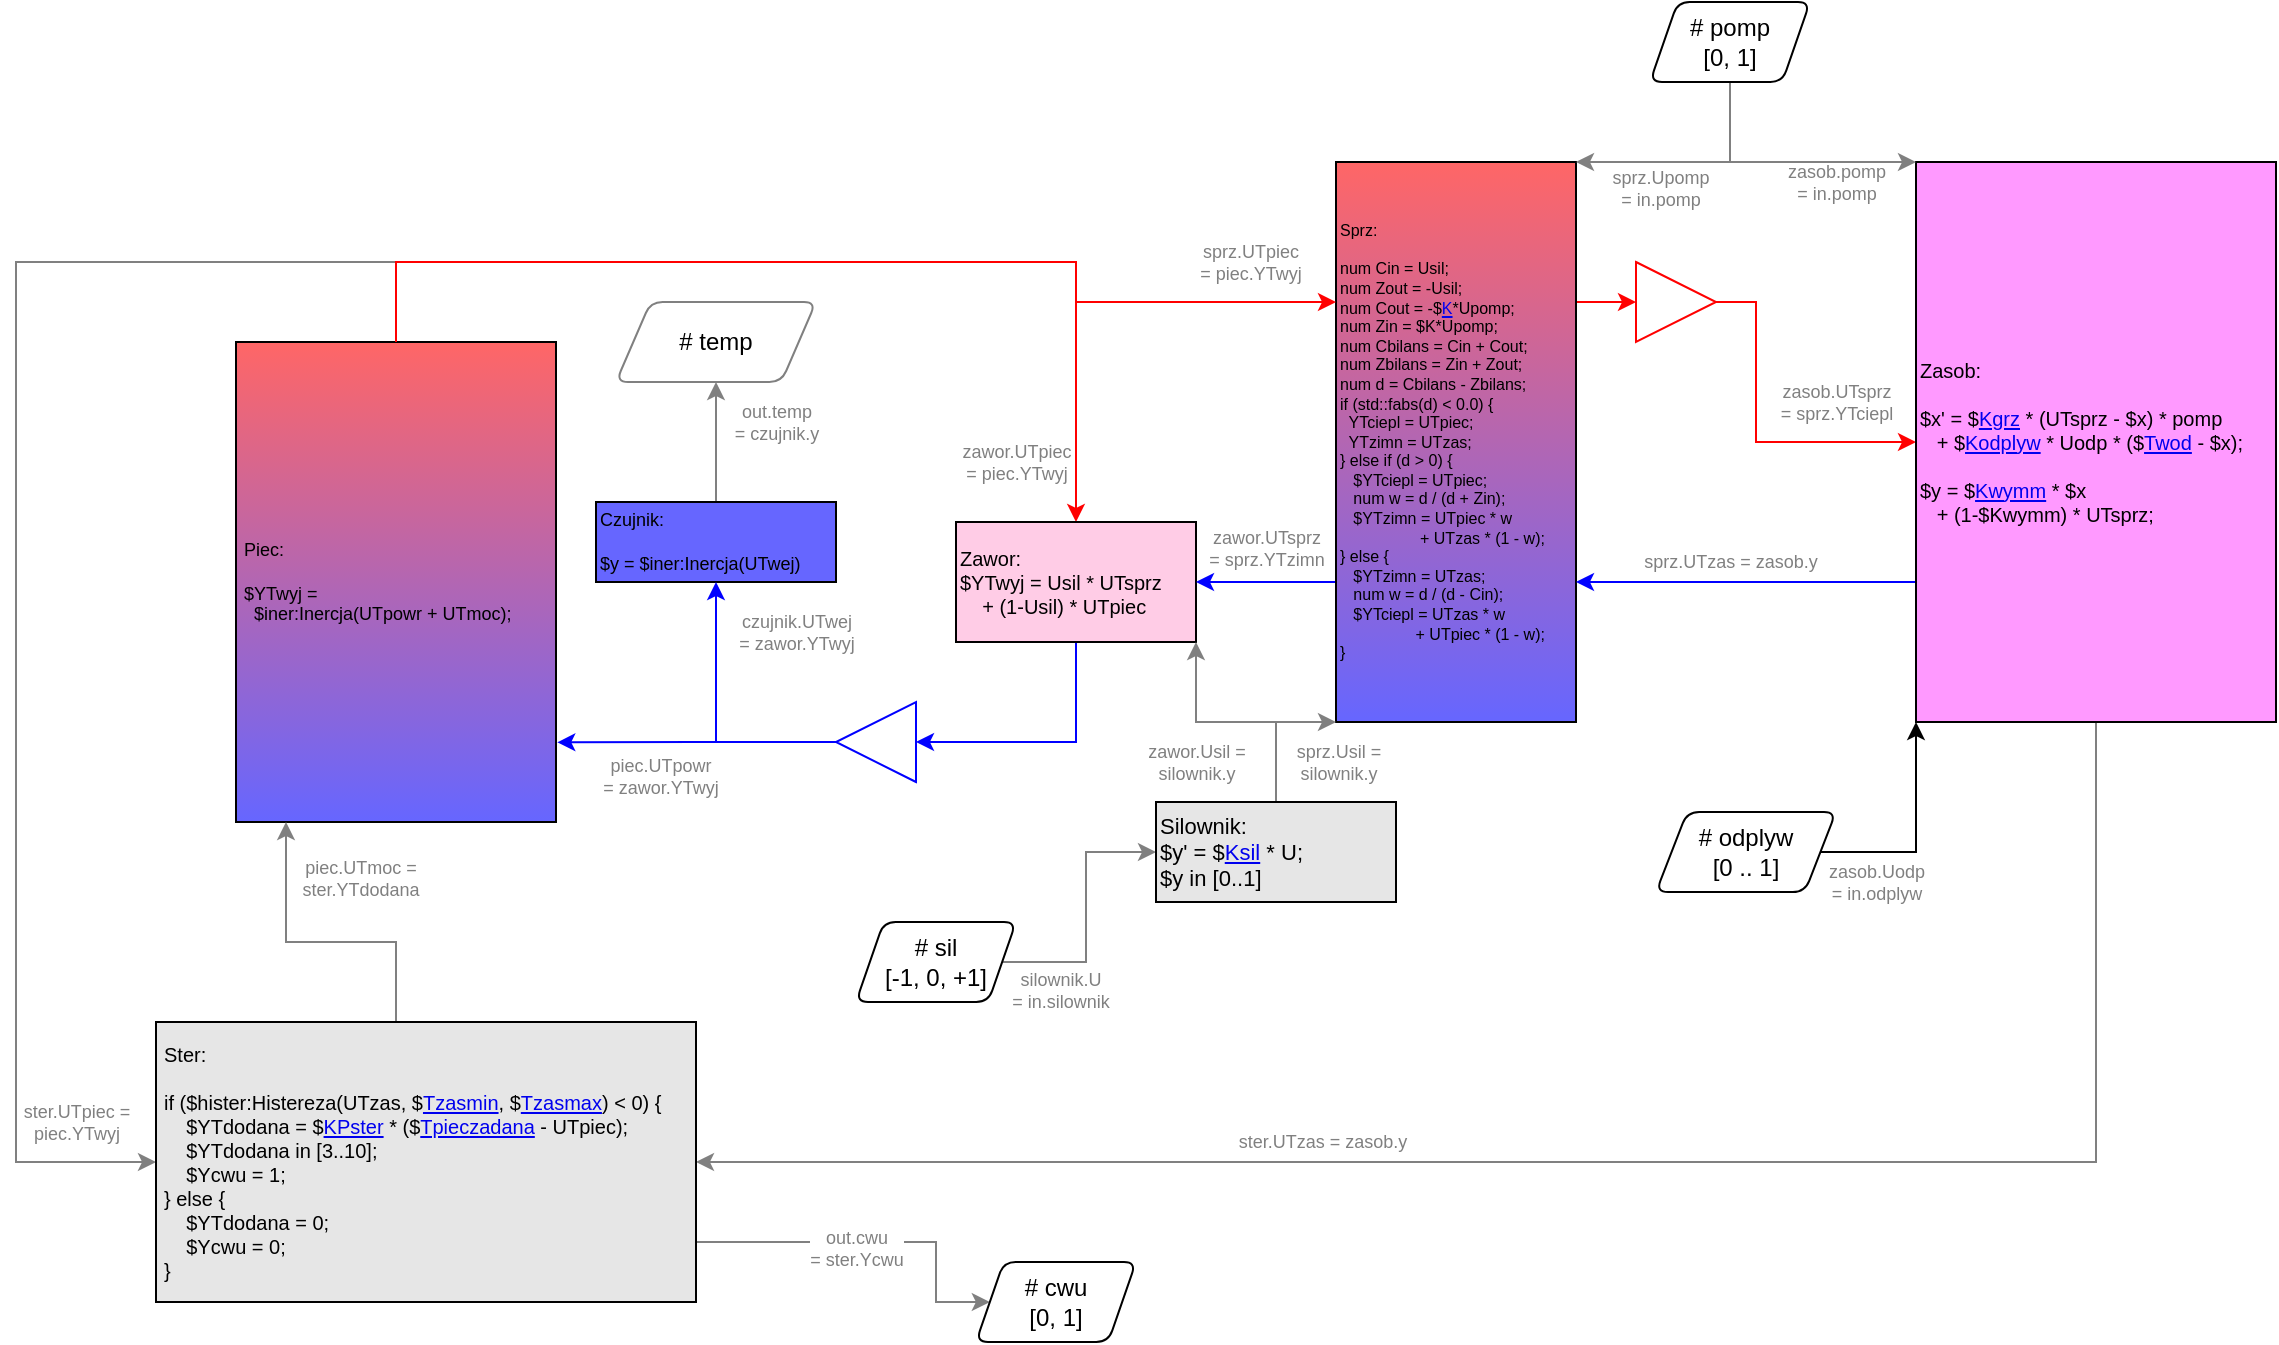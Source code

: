 <mxfile compressed="false" version="12.9.13" type="device">
  <diagram id="a8qm5YuHrImj4eT9IvoD" name="Page-1">
    <mxGraphModel dx="289" dy="173" grid="1" gridSize="10" guides="1" tooltips="1" connect="1" arrows="1" fold="0" page="1" pageScale="1" pageWidth="1169" pageHeight="827" math="0" shadow="0">
      <root>
        <mxCell id="0" />
        <mxCell id="1" parent="0" />
        <mxCell id="HVskGO4853j7q7rBNwDe-10" value="out.temp&lt;br&gt;= czujnik.y" style="edgeStyle=orthogonalEdgeStyle;rounded=0;orthogonalLoop=1;jettySize=auto;html=1;exitX=0.5;exitY=0;exitDx=0;exitDy=0;entryX=0.5;entryY=1;entryDx=0;entryDy=0;labelBackgroundColor=none;fontSize=9;fontColor=#808080;strokeColor=#808080;" parent="1" source="HVskGO4853j7q7rBNwDe-3" target="HVskGO4853j7q7rBNwDe-24" edge="1">
          <mxGeometry x="0.333" y="-30" relative="1" as="geometry">
            <mxPoint x="320" y="480" as="targetPoint" />
            <Array as="points">
              <mxPoint x="380" y="250" />
              <mxPoint x="380" y="250" />
            </Array>
            <mxPoint as="offset" />
          </mxGeometry>
        </mxCell>
        <mxCell id="HVskGO4853j7q7rBNwDe-2" value="Piec:&lt;br style=&quot;font-size: 9px&quot;&gt;&lt;br style=&quot;font-size: 9px&quot;&gt;$YTwyj =&lt;br style=&quot;font-size: 9px&quot;&gt;&amp;nbsp; $iner:Inercja(UTpowr + UTmoc);" style="rounded=0;whiteSpace=wrap;html=1;gradientColor=#6666FF;fillColor=#FF6666;align=left;fontSize=9;spacing=4;" parent="1" vertex="1">
          <mxGeometry x="140" y="190" width="160" height="240" as="geometry" />
        </mxCell>
        <mxCell id="HVskGO4853j7q7rBNwDe-3" value="Czujnik:&lt;br&gt;&lt;br style=&quot;font-size: 9px&quot;&gt;$y = $iner:Inercja(UTwej)" style="rounded=0;whiteSpace=wrap;html=1;fillColor=#6666FF;gradientColor=none;align=left;fontSize=9;" parent="1" vertex="1">
          <mxGeometry x="320" y="270" width="120" height="40" as="geometry" />
        </mxCell>
        <mxCell id="HVskGO4853j7q7rBNwDe-22" style="edgeStyle=orthogonalEdgeStyle;rounded=0;orthogonalLoop=1;jettySize=auto;html=1;exitX=0.5;exitY=0;exitDx=0;exitDy=0;entryX=0.5;entryY=0;entryDx=0;entryDy=0;strokeColor=#FF0000;" parent="1" target="HVskGO4853j7q7rBNwDe-15" edge="1">
          <mxGeometry relative="1" as="geometry">
            <Array as="points">
              <mxPoint x="220" y="150" />
              <mxPoint x="560" y="150" />
            </Array>
            <mxPoint x="220" y="170" as="sourcePoint" />
          </mxGeometry>
        </mxCell>
        <mxCell id="sfrr9DZfyL2tGj60liWU-4" style="edgeStyle=orthogonalEdgeStyle;rounded=0;orthogonalLoop=1;jettySize=auto;html=1;exitX=0.5;exitY=0;exitDx=0;exitDy=0;strokeColor=#808080;entryX=0;entryY=0.5;entryDx=0;entryDy=0;" parent="1" source="HVskGO4853j7q7rBNwDe-2" target="sfrr9DZfyL2tGj60liWU-2" edge="1">
          <mxGeometry relative="1" as="geometry">
            <Array as="points">
              <mxPoint x="220" y="150" />
              <mxPoint x="30" y="150" />
              <mxPoint x="30" y="600" />
            </Array>
            <mxPoint x="70" y="520" as="targetPoint" />
            <mxPoint x="220" y="170" as="sourcePoint" />
          </mxGeometry>
        </mxCell>
        <mxCell id="VbgerHLO9BjWHMapBbgY-6" value="ster.UTpiec =&lt;br style=&quot;font-size: 9px;&quot;&gt;piec.YTwyj" style="text;html=1;align=center;verticalAlign=middle;resizable=0;points=[];labelBackgroundColor=#ffffff;fontSize=9;fontColor=#808080;" parent="sfrr9DZfyL2tGj60liWU-4" vertex="1" connectable="0">
          <mxGeometry x="0.274" y="1" relative="1" as="geometry">
            <mxPoint x="29" y="182.07" as="offset" />
          </mxGeometry>
        </mxCell>
        <mxCell id="HVskGO4853j7q7rBNwDe-21" value="" style="edgeStyle=orthogonalEdgeStyle;rounded=0;orthogonalLoop=1;jettySize=auto;html=1;exitX=1;exitY=0.5;exitDx=0;exitDy=0;entryX=1.004;entryY=0.834;entryDx=0;entryDy=0;strokeColor=#0000FF;labelBackgroundColor=none;fontSize=10;fontColor=#808080;entryPerimeter=0;" parent="1" source="HVskGO4853j7q7rBNwDe-14" target="HVskGO4853j7q7rBNwDe-2" edge="1">
          <mxGeometry x="0.008" y="41" relative="1" as="geometry">
            <mxPoint x="10" y="-1" as="offset" />
          </mxGeometry>
        </mxCell>
        <mxCell id="BD1AswMrN5vGTzjJQriU-3" value="&lt;span style=&quot;font-size: 9px;&quot;&gt;piec.UTpowr&lt;/span&gt;&lt;br style=&quot;font-size: 9px;&quot;&gt;&lt;span style=&quot;font-size: 9px;&quot;&gt;= zawor.YTwyj&lt;/span&gt;" style="text;html=1;align=center;verticalAlign=middle;resizable=0;points=[];fontSize=9;fontColor=#808080;" parent="HVskGO4853j7q7rBNwDe-21" vertex="1" connectable="0">
          <mxGeometry x="0.366" y="1" relative="1" as="geometry">
            <mxPoint x="6.91" y="15.82" as="offset" />
          </mxGeometry>
        </mxCell>
        <mxCell id="BD1AswMrN5vGTzjJQriU-1" style="edgeStyle=orthogonalEdgeStyle;rounded=0;orthogonalLoop=1;jettySize=auto;html=1;exitX=1;exitY=0.5;exitDx=0;exitDy=0;entryX=0.5;entryY=1;entryDx=0;entryDy=0;fontSize=9;fontColor=#808080;strokeColor=#0000FF;" parent="1" source="HVskGO4853j7q7rBNwDe-14" target="HVskGO4853j7q7rBNwDe-3" edge="1">
          <mxGeometry relative="1" as="geometry" />
        </mxCell>
        <mxCell id="BD1AswMrN5vGTzjJQriU-2" value="&lt;span style=&quot;font-size: 9px&quot;&gt;czujnik.UTwej&lt;/span&gt;&lt;br style=&quot;font-size: 9px&quot;&gt;&lt;span style=&quot;font-size: 9px&quot;&gt;= zawor.YTwyj&lt;/span&gt;" style="text;html=1;align=center;verticalAlign=middle;resizable=0;points=[];fontSize=9;fontColor=#808080;" parent="BD1AswMrN5vGTzjJQriU-1" vertex="1" connectable="0">
          <mxGeometry x="0.515" relative="1" as="geometry">
            <mxPoint x="40" y="-9.67" as="offset" />
          </mxGeometry>
        </mxCell>
        <mxCell id="HVskGO4853j7q7rBNwDe-14" value="" style="triangle;whiteSpace=wrap;html=1;fillColor=#ffffff;gradientColor=none;align=left;rotation=-180;strokeColor=#0000FF;" parent="1" vertex="1">
          <mxGeometry x="440" y="370" width="40" height="40" as="geometry" />
        </mxCell>
        <mxCell id="HVskGO4853j7q7rBNwDe-19" style="edgeStyle=orthogonalEdgeStyle;rounded=0;orthogonalLoop=1;jettySize=auto;html=1;exitX=0.5;exitY=1;exitDx=0;exitDy=0;entryX=0;entryY=0.5;entryDx=0;entryDy=0;strokeColor=#0000FF;" parent="1" source="HVskGO4853j7q7rBNwDe-15" target="HVskGO4853j7q7rBNwDe-14" edge="1">
          <mxGeometry relative="1" as="geometry" />
        </mxCell>
        <mxCell id="HVskGO4853j7q7rBNwDe-15" value="Zawor:&lt;br style=&quot;font-size: 10px&quot;&gt;$YTwyj = Usil * UTsprz&lt;br&gt;&amp;nbsp; &amp;nbsp; + (1-Usil) * UTpiec" style="rounded=0;whiteSpace=wrap;html=1;fillColor=#FFCCE6;gradientColor=none;align=left;fontSize=10;" parent="1" vertex="1">
          <mxGeometry x="500" y="280" width="120" height="60" as="geometry" />
        </mxCell>
        <mxCell id="HVskGO4853j7q7rBNwDe-31" style="edgeStyle=orthogonalEdgeStyle;rounded=0;orthogonalLoop=1;jettySize=auto;html=1;exitX=1;exitY=0.5;exitDx=0;exitDy=0;entryX=0;entryY=0.5;entryDx=0;entryDy=0;strokeColor=#808080;" parent="1" source="HVskGO4853j7q7rBNwDe-17" target="HVskGO4853j7q7rBNwDe-30" edge="1">
          <mxGeometry relative="1" as="geometry" />
        </mxCell>
        <mxCell id="VbgerHLO9BjWHMapBbgY-1" value="silownik.U&lt;br style=&quot;font-size: 9px;&quot;&gt;= in.silownik" style="text;html=1;align=center;verticalAlign=middle;resizable=0;points=[];labelBackgroundColor=none;fontSize=9;fontColor=#808080;" parent="HVskGO4853j7q7rBNwDe-31" vertex="1" connectable="0">
          <mxGeometry x="-0.251" y="2" relative="1" as="geometry">
            <mxPoint x="-11.03" y="21.69" as="offset" />
          </mxGeometry>
        </mxCell>
        <mxCell id="HVskGO4853j7q7rBNwDe-17" value="# sil&lt;br&gt;[-1, 0, +1]" style="shape=parallelogram;html=1;strokeWidth=1;perimeter=parallelogramPerimeter;whiteSpace=wrap;rounded=1;arcSize=12;size=0.173;fillColor=#FFFFFF;gradientColor=none;" parent="1" vertex="1">
          <mxGeometry x="450" y="480" width="80" height="40" as="geometry" />
        </mxCell>
        <mxCell id="HVskGO4853j7q7rBNwDe-24" value="# temp" style="shape=parallelogram;html=1;strokeWidth=1;perimeter=parallelogramPerimeter;whiteSpace=wrap;rounded=1;arcSize=12;size=0.173;fillColor=#FFFFFF;gradientColor=none;strokeColor=#808080;" parent="1" vertex="1">
          <mxGeometry x="330" y="170" width="100" height="40" as="geometry" />
        </mxCell>
        <mxCell id="HVskGO4853j7q7rBNwDe-29" style="edgeStyle=orthogonalEdgeStyle;rounded=0;orthogonalLoop=1;jettySize=auto;html=1;exitX=0;exitY=0.75;exitDx=0;exitDy=0;entryX=1;entryY=0.5;entryDx=0;entryDy=0;strokeColor=#0000FF;" parent="1" source="HVskGO4853j7q7rBNwDe-27" target="HVskGO4853j7q7rBNwDe-15" edge="1">
          <mxGeometry relative="1" as="geometry" />
        </mxCell>
        <mxCell id="jTCrMVD-Wz8t5kz14MTb-2" value="zawor.UTsprz&lt;br&gt;= sprz.YTzimn" style="text;html=1;align=center;verticalAlign=middle;resizable=0;points=[];fontSize=9;fontFamily=Helvetica;fontColor=#808080;" parent="HVskGO4853j7q7rBNwDe-29" vertex="1" connectable="0">
          <mxGeometry x="-0.126" relative="1" as="geometry">
            <mxPoint x="-4.66" y="-17" as="offset" />
          </mxGeometry>
        </mxCell>
        <mxCell id="HVskGO4853j7q7rBNwDe-37" style="edgeStyle=orthogonalEdgeStyle;rounded=0;orthogonalLoop=1;jettySize=auto;html=1;exitX=1;exitY=0.25;exitDx=0;exitDy=0;entryX=0;entryY=0.5;entryDx=0;entryDy=0;strokeColor=#FF0000;" parent="1" source="HVskGO4853j7q7rBNwDe-27" target="HVskGO4853j7q7rBNwDe-36" edge="1">
          <mxGeometry relative="1" as="geometry" />
        </mxCell>
        <mxCell id="HVskGO4853j7q7rBNwDe-27" value="&lt;font&gt;Sprz:&lt;br&gt;&lt;br style=&quot;font-size: 8px&quot;&gt;num Cin = Usil;&lt;br style=&quot;font-size: 8px&quot;&gt;num&amp;nbsp;Zout = -Usil;&lt;br style=&quot;font-size: 8px&quot;&gt;num&amp;nbsp;Cout = -$&lt;a href=&quot;http: Ile razy pomp. zasobnika jest mocniejsza niż pomp. pieca&quot; style=&quot;font-size: 8px&quot;&gt;K&lt;/a&gt;*Upomp;&lt;br style=&quot;font-size: 8px&quot;&gt;num&amp;nbsp;Zin = $K*Upomp;&lt;br style=&quot;font-size: 8px&quot;&gt;num&amp;nbsp;Cbilans = Cin + Cout;&lt;br style=&quot;font-size: 8px&quot;&gt;num&amp;nbsp;Zbilans = Zin + Zout;&lt;br style=&quot;font-size: 8px&quot;&gt;num&amp;nbsp;d = Cbilans - Zbilans;&lt;br&gt;&lt;div&gt;if (std::fabs(d) &amp;lt; 0.0)&amp;nbsp;&lt;span&gt;{&lt;/span&gt;&lt;/div&gt;&lt;div&gt;&amp;nbsp; YTciepl = UTpiec;&lt;/div&gt;&lt;div&gt;&amp;nbsp; YTzimn = UTzas;&lt;/div&gt;&lt;span&gt;} else&amp;nbsp;&lt;/span&gt;if (d &amp;gt; 0) {&lt;br style=&quot;font-size: 8px&quot;&gt;&amp;nbsp; &amp;nbsp;$YTciepl = UTpiec;&lt;br style=&quot;font-size: 8px&quot;&gt;&amp;nbsp; &amp;nbsp;num w = d / (d + Zin);&lt;br style=&quot;font-size: 8px&quot;&gt;&amp;nbsp; &amp;nbsp;$YTzimn = UTpiec * w&lt;br style=&quot;font-size: 8px&quot;&gt;&amp;nbsp; &amp;nbsp; &amp;nbsp; &amp;nbsp; &amp;nbsp; &amp;nbsp; &amp;nbsp; &amp;nbsp; &amp;nbsp; + UTzas * (1 - w);&lt;br style=&quot;font-size: 8px&quot;&gt;} else {&lt;br style=&quot;font-size: 8px&quot;&gt;&amp;nbsp; &amp;nbsp;$YTzimn = UTzas;&lt;br style=&quot;font-size: 8px&quot;&gt;&amp;nbsp; &amp;nbsp;num&amp;nbsp;w = d / (d - Cin);&lt;br style=&quot;font-size: 8px&quot;&gt;&amp;nbsp; &amp;nbsp;$YTciepl = UTzas * w&lt;br style=&quot;font-size: 8px&quot;&gt;&amp;nbsp; &amp;nbsp; &amp;nbsp; &amp;nbsp; &amp;nbsp; &amp;nbsp; &amp;nbsp; &amp;nbsp; &amp;nbsp;+ UTpiec * (1 - w);&lt;br style=&quot;font-size: 8px&quot;&gt;}&lt;br style=&quot;font-size: 8px&quot;&gt;&lt;/font&gt;" style="rounded=0;whiteSpace=wrap;html=1;gradientColor=#6666FF;fillColor=#FF6666;align=left;fontSize=8;" parent="1" vertex="1">
          <mxGeometry x="690" y="100" width="120" height="280" as="geometry" />
        </mxCell>
        <mxCell id="HVskGO4853j7q7rBNwDe-32" style="edgeStyle=orthogonalEdgeStyle;rounded=0;orthogonalLoop=1;jettySize=auto;html=1;exitX=0.5;exitY=0;exitDx=0;exitDy=0;entryX=1;entryY=1;entryDx=0;entryDy=0;strokeColor=#808080;" parent="1" source="HVskGO4853j7q7rBNwDe-30" target="HVskGO4853j7q7rBNwDe-15" edge="1">
          <mxGeometry relative="1" as="geometry" />
        </mxCell>
        <mxCell id="jTCrMVD-Wz8t5kz14MTb-3" value="zawor.Usil =&lt;br style=&quot;font-size: 9px;&quot;&gt;silownik.y" style="text;html=1;align=center;verticalAlign=middle;resizable=0;points=[];fontSize=9;fontFamily=Helvetica;fontColor=#808080;" parent="HVskGO4853j7q7rBNwDe-32" vertex="1" connectable="0">
          <mxGeometry x="0.567" y="1" relative="1" as="geometry">
            <mxPoint x="1" y="34" as="offset" />
          </mxGeometry>
        </mxCell>
        <mxCell id="HVskGO4853j7q7rBNwDe-33" style="edgeStyle=orthogonalEdgeStyle;rounded=0;orthogonalLoop=1;jettySize=auto;html=1;exitX=0.5;exitY=0;exitDx=0;exitDy=0;entryX=0;entryY=1;entryDx=0;entryDy=0;strokeColor=#808080;" parent="1" source="HVskGO4853j7q7rBNwDe-30" target="HVskGO4853j7q7rBNwDe-27" edge="1">
          <mxGeometry relative="1" as="geometry">
            <Array as="points">
              <mxPoint x="660" y="380" />
            </Array>
          </mxGeometry>
        </mxCell>
        <mxCell id="jTCrMVD-Wz8t5kz14MTb-4" value="sprz.Usil =&lt;br style=&quot;font-size: 9px;&quot;&gt;silownik.y" style="text;html=1;align=center;verticalAlign=middle;resizable=0;points=[];fontSize=9;fontFamily=Helvetica;fontColor=#808080;" parent="HVskGO4853j7q7rBNwDe-33" vertex="1" connectable="0">
          <mxGeometry x="0.697" relative="1" as="geometry">
            <mxPoint x="10.8" y="20" as="offset" />
          </mxGeometry>
        </mxCell>
        <mxCell id="HVskGO4853j7q7rBNwDe-30" value="Silownik:&lt;br style=&quot;font-size: 11px;&quot;&gt;$y&#39; = $&lt;a href=&quot;http: Prędkość otw./zam. zaworu [obr./s]&quot; style=&quot;font-size: 11px;&quot;&gt;Ksil&lt;/a&gt; * U;&lt;br style=&quot;font-size: 11px;&quot;&gt;$y in [0..1]" style="rounded=0;whiteSpace=wrap;html=1;fillColor=#E6E6E6;gradientColor=none;align=left;fontSize=11;" parent="1" vertex="1">
          <mxGeometry x="600" y="420" width="120" height="50" as="geometry" />
        </mxCell>
        <mxCell id="HVskGO4853j7q7rBNwDe-39" style="edgeStyle=orthogonalEdgeStyle;rounded=0;orthogonalLoop=1;jettySize=auto;html=1;exitX=1;exitY=0.5;exitDx=0;exitDy=0;entryX=0;entryY=0.5;entryDx=0;entryDy=0;strokeColor=#FF0000;" parent="1" source="HVskGO4853j7q7rBNwDe-36" target="HVskGO4853j7q7rBNwDe-38" edge="1">
          <mxGeometry relative="1" as="geometry">
            <Array as="points">
              <mxPoint x="900" y="170" />
              <mxPoint x="900" y="240" />
            </Array>
          </mxGeometry>
        </mxCell>
        <mxCell id="dyTlxXhGQoL0F0jeLbe4-1" value="zasob.UTsprz&lt;br style=&quot;font-size: 9px;&quot;&gt;= sprz.YTciepl" style="text;html=1;align=center;verticalAlign=middle;resizable=0;points=[];labelBackgroundColor=none;fontSize=9;fontColor=#808080;" parent="HVskGO4853j7q7rBNwDe-39" vertex="1" connectable="0">
          <mxGeometry x="0.187" y="-4" relative="1" as="geometry">
            <mxPoint x="28.86" y="-24.02" as="offset" />
          </mxGeometry>
        </mxCell>
        <mxCell id="HVskGO4853j7q7rBNwDe-36" value="" style="triangle;whiteSpace=wrap;html=1;fillColor=#ffffff;gradientColor=none;align=left;rotation=0;strokeColor=#FF0000;" parent="1" vertex="1">
          <mxGeometry x="840" y="150" width="40" height="40" as="geometry" />
        </mxCell>
        <mxCell id="HVskGO4853j7q7rBNwDe-40" style="edgeStyle=orthogonalEdgeStyle;rounded=0;orthogonalLoop=1;jettySize=auto;html=1;exitX=0;exitY=0.75;exitDx=0;exitDy=0;entryX=1;entryY=0.75;entryDx=0;entryDy=0;strokeColor=#0000FF;" parent="1" source="HVskGO4853j7q7rBNwDe-38" target="HVskGO4853j7q7rBNwDe-27" edge="1">
          <mxGeometry relative="1" as="geometry" />
        </mxCell>
        <mxCell id="BD1AswMrN5vGTzjJQriU-11" value="sprz.UTzas = zasob.y" style="text;html=1;align=center;verticalAlign=middle;resizable=0;points=[];fontSize=9;fontColor=#808080;" parent="HVskGO4853j7q7rBNwDe-40" vertex="1" connectable="0">
          <mxGeometry x="0.64" relative="1" as="geometry">
            <mxPoint x="46.43" y="-10" as="offset" />
          </mxGeometry>
        </mxCell>
        <mxCell id="sfrr9DZfyL2tGj60liWU-5" style="edgeStyle=orthogonalEdgeStyle;rounded=0;orthogonalLoop=1;jettySize=auto;html=1;exitX=0.5;exitY=1;exitDx=0;exitDy=0;entryX=1;entryY=0.5;entryDx=0;entryDy=0;strokeColor=#808080;" parent="1" source="HVskGO4853j7q7rBNwDe-38" target="sfrr9DZfyL2tGj60liWU-2" edge="1">
          <mxGeometry relative="1" as="geometry">
            <Array as="points">
              <mxPoint x="1070" y="600" />
            </Array>
          </mxGeometry>
        </mxCell>
        <mxCell id="VbgerHLO9BjWHMapBbgY-8" value="ster.UTzas = zasob.y" style="text;html=1;align=center;verticalAlign=middle;resizable=0;points=[];labelBackgroundColor=#ffffff;fontSize=9;fontColor=#808080;" parent="sfrr9DZfyL2tGj60liWU-5" vertex="1" connectable="0">
          <mxGeometry x="0.32" relative="1" as="geometry">
            <mxPoint y="-10.01" as="offset" />
          </mxGeometry>
        </mxCell>
        <mxCell id="HVskGO4853j7q7rBNwDe-38" value="&lt;font style=&quot;font-size: 10px&quot;&gt;&lt;span style=&quot;font-size: 10px&quot;&gt;Zasob:&lt;br style=&quot;font-size: 10px&quot;&gt;&lt;/span&gt;&lt;br style=&quot;font-size: 10px&quot;&gt;&lt;div style=&quot;font-size: 10px&quot;&gt;&lt;span style=&quot;font-size: 10px&quot;&gt;$x&#39; = $&lt;a href=&quot;http: Wzrost temp. zasobn. na każdy stopień różnicy temp. (°C/s) / °C&quot; style=&quot;font-size: 10px&quot;&gt;Kgrz&lt;/a&gt; * (UTsprz - $x) * pomp&lt;/span&gt;&lt;/div&gt;&lt;div style=&quot;font-size: 10px&quot;&gt;&lt;span style=&quot;font-size: 10px&quot;&gt;&amp;nbsp; &amp;nbsp;+ $&lt;a href=&quot;http: Spadek temp. zasob. przy max. odpływie na każdy st. różnicy temp. (°C/s) / °C&quot; style=&quot;font-size: 10px&quot;&gt;Kodplyw&lt;/a&gt; * Uodp * ($&lt;a href=&quot;http: Temp. wody z wodociągu °C&quot; style=&quot;font-size: 10px&quot;&gt;Twod&lt;/a&gt; - $x);&lt;/span&gt;&lt;/div&gt;&lt;div style=&quot;font-size: 10px&quot;&gt;&lt;br style=&quot;font-size: 10px&quot;&gt;&lt;/div&gt;&lt;div style=&quot;font-size: 10px&quot;&gt;&lt;span style=&quot;font-size: 10px&quot;&gt;$y = $&lt;a href=&quot;http: Sprawność wymiennika w zasobniku [0..1]&quot; style=&quot;font-size: 10px&quot;&gt;Kwymm&lt;/a&gt; * $x&lt;/span&gt;&lt;br style=&quot;font-size: 10px&quot;&gt;&lt;/div&gt;&lt;div style=&quot;font-size: 10px&quot;&gt;&lt;span style=&quot;font-size: 10px&quot;&gt;&amp;nbsp; &amp;nbsp;+ (1-$Kwymm) * UTsprz;&lt;/span&gt;&lt;/div&gt;&lt;/font&gt;" style="rounded=0;whiteSpace=wrap;html=1;gradientColor=none;fillColor=#FF99FF;align=left;fontSize=10;" parent="1" vertex="1">
          <mxGeometry x="980" y="100" width="180" height="280" as="geometry" />
        </mxCell>
        <mxCell id="HVskGO4853j7q7rBNwDe-42" style="edgeStyle=orthogonalEdgeStyle;rounded=0;orthogonalLoop=1;jettySize=auto;html=1;exitX=0.5;exitY=1;exitDx=0;exitDy=0;entryX=1;entryY=0;entryDx=0;entryDy=0;fontColor=#000000;strokeColor=#808080;" parent="1" source="HVskGO4853j7q7rBNwDe-41" target="HVskGO4853j7q7rBNwDe-27" edge="1">
          <mxGeometry relative="1" as="geometry">
            <Array as="points">
              <mxPoint x="887" y="100" />
            </Array>
          </mxGeometry>
        </mxCell>
        <mxCell id="BD1AswMrN5vGTzjJQriU-6" value="sprz.Upomp&lt;br&gt;= in.pomp" style="text;html=1;align=center;verticalAlign=middle;resizable=0;points=[];fontSize=9;fontColor=#808080;" parent="HVskGO4853j7q7rBNwDe-42" vertex="1" connectable="0">
          <mxGeometry x="0.212" y="3" relative="1" as="geometry">
            <mxPoint x="-3.97" y="10.02" as="offset" />
          </mxGeometry>
        </mxCell>
        <mxCell id="HVskGO4853j7q7rBNwDe-43" style="edgeStyle=orthogonalEdgeStyle;rounded=0;orthogonalLoop=1;jettySize=auto;html=1;exitX=0.5;exitY=1;exitDx=0;exitDy=0;entryX=0;entryY=0;entryDx=0;entryDy=0;fontColor=#000000;strokeColor=#808080;" parent="1" source="HVskGO4853j7q7rBNwDe-41" target="HVskGO4853j7q7rBNwDe-38" edge="1">
          <mxGeometry relative="1" as="geometry">
            <Array as="points">
              <mxPoint x="887" y="100" />
            </Array>
          </mxGeometry>
        </mxCell>
        <mxCell id="BD1AswMrN5vGTzjJQriU-7" value="zasob.pomp&lt;br&gt;= in.pomp" style="text;html=1;align=center;verticalAlign=middle;resizable=0;points=[];fontSize=9;fontColor=#808080;" parent="HVskGO4853j7q7rBNwDe-43" vertex="1" connectable="0">
          <mxGeometry x="0.432" y="1" relative="1" as="geometry">
            <mxPoint x="-2.43" y="10.99" as="offset" />
          </mxGeometry>
        </mxCell>
        <mxCell id="HVskGO4853j7q7rBNwDe-41" value="# pomp&lt;br&gt;[0, 1]" style="shape=parallelogram;html=1;strokeWidth=1;perimeter=parallelogramPerimeter;whiteSpace=wrap;rounded=1;arcSize=12;size=0.173;fillColor=#FFFFFF;gradientColor=none;" parent="1" vertex="1">
          <mxGeometry x="847" y="20" width="80" height="40" as="geometry" />
        </mxCell>
        <mxCell id="HVskGO4853j7q7rBNwDe-45" style="edgeStyle=orthogonalEdgeStyle;rounded=0;orthogonalLoop=1;jettySize=auto;html=1;exitX=1;exitY=0.5;exitDx=0;exitDy=0;entryX=0;entryY=1;entryDx=0;entryDy=0;" parent="1" source="HVskGO4853j7q7rBNwDe-44" target="HVskGO4853j7q7rBNwDe-38" edge="1">
          <mxGeometry relative="1" as="geometry" />
        </mxCell>
        <mxCell id="wGul4LeLy1x4SbsIRmBC-3" value="zasob.Uodp&lt;br style=&quot;font-size: 9px;&quot;&gt;= in.odplyw" style="text;html=1;align=center;verticalAlign=middle;resizable=0;points=[];labelBackgroundColor=none;fontSize=9;fontColor=#808080;" parent="HVskGO4853j7q7rBNwDe-45" vertex="1" connectable="0">
          <mxGeometry x="-0.188" y="-5" relative="1" as="geometry">
            <mxPoint x="-18.2" y="10" as="offset" />
          </mxGeometry>
        </mxCell>
        <mxCell id="HVskGO4853j7q7rBNwDe-44" value="# odplyw&lt;br&gt;[0 .. 1]" style="shape=parallelogram;html=1;strokeWidth=1;perimeter=parallelogramPerimeter;whiteSpace=wrap;rounded=1;arcSize=12;size=0.173;fillColor=#FFFFFF;gradientColor=none;" parent="1" vertex="1">
          <mxGeometry x="850" y="425" width="90" height="40" as="geometry" />
        </mxCell>
        <mxCell id="sfrr9DZfyL2tGj60liWU-3" style="edgeStyle=orthogonalEdgeStyle;rounded=0;orthogonalLoop=1;jettySize=auto;html=1;exitX=0.5;exitY=0;exitDx=0;exitDy=0;entryX=0.5;entryY=1;entryDx=0;entryDy=0;strokeColor=#808080;" parent="1" source="sfrr9DZfyL2tGj60liWU-2" edge="1">
          <mxGeometry relative="1" as="geometry">
            <mxPoint x="165" y="430" as="targetPoint" />
            <Array as="points">
              <mxPoint x="220" y="490" />
              <mxPoint x="165" y="490" />
            </Array>
          </mxGeometry>
        </mxCell>
        <mxCell id="VbgerHLO9BjWHMapBbgY-7" value="piec.UTmoc =&lt;br style=&quot;font-size: 9px;&quot;&gt;ster.YTdodana" style="text;html=1;align=center;verticalAlign=middle;resizable=0;points=[];labelBackgroundColor=#ffffff;fontSize=9;fontColor=#808080;" parent="sfrr9DZfyL2tGj60liWU-3" vertex="1" connectable="0">
          <mxGeometry x="-0.495" y="15" relative="1" as="geometry">
            <mxPoint x="-3.59" y="-44.41" as="offset" />
          </mxGeometry>
        </mxCell>
        <mxCell id="sfrr9DZfyL2tGj60liWU-7" value="out.cwu&lt;br style=&quot;font-size: 9px;&quot;&gt;= ster.Ycwu" style="edgeStyle=orthogonalEdgeStyle;rounded=0;orthogonalLoop=1;jettySize=auto;html=1;entryX=0;entryY=0.5;entryDx=0;entryDy=0;strokeColor=#808080;fontSize=9;fontColor=#808080;" parent="1" target="sfrr9DZfyL2tGj60liWU-6" edge="1">
          <mxGeometry x="0.382" y="-40" relative="1" as="geometry">
            <mxPoint as="offset" />
            <Array as="points">
              <mxPoint x="370" y="640" />
              <mxPoint x="490" y="640" />
              <mxPoint x="490" y="670" />
            </Array>
            <mxPoint x="370" y="640" as="sourcePoint" />
          </mxGeometry>
        </mxCell>
        <mxCell id="sfrr9DZfyL2tGj60liWU-2" value="&lt;font style=&quot;font-size: 10px&quot;&gt;&lt;font style=&quot;font-size: 10px&quot;&gt;Ster:&lt;br&gt;&lt;br style=&quot;font-size: 10px&quot;&gt;if ($hister:Histereza(UTzas, $&lt;a href=&quot;http: Zadana min. temp. zasob.&quot;&gt;Tzasmin&lt;/a&gt;, $&lt;a href=&quot;http: Zadana max. temp. zasob.&quot;&gt;Tzasmax&lt;/a&gt;) &amp;lt; 0) {&lt;br style=&quot;font-size: 10px&quot;&gt;&amp;nbsp; &amp;nbsp; $YTdodana = $&lt;a href=&quot;http: Wspolczynnik proporcjonalnosci&quot;&gt;KPster&lt;/a&gt; * ($&lt;a href=&quot;http: Zadana temp. na piecu&quot;&gt;Tpieczadana&lt;/a&gt; - UTpiec);&lt;br style=&quot;font-size: 10px&quot;&gt;&amp;nbsp; &amp;nbsp; $YTdodana in [3..10];&lt;br style=&quot;font-size: 10px&quot;&gt;&amp;nbsp; &amp;nbsp; $Ycwu = 1;&lt;br style=&quot;font-size: 10px&quot;&gt;} else {&lt;br style=&quot;font-size: 10px&quot;&gt;&amp;nbsp; &amp;nbsp; $YTdodana = 0;&lt;br style=&quot;font-size: 10px&quot;&gt;&amp;nbsp; &amp;nbsp; $Ycwu = 0;&lt;br style=&quot;font-size: 10px&quot;&gt;}&lt;/font&gt;&lt;br style=&quot;font-size: 10px&quot;&gt;&lt;/font&gt;" style="rounded=0;whiteSpace=wrap;html=1;fillColor=#E6E6E6;gradientColor=none;align=left;fontSize=10;fontFamily=Helvetica;spacing=4;" parent="1" vertex="1">
          <mxGeometry x="100" y="530" width="270" height="140" as="geometry" />
        </mxCell>
        <mxCell id="sfrr9DZfyL2tGj60liWU-6" value="# cwu&lt;br&gt;[0, 1]" style="shape=parallelogram;html=1;strokeWidth=1;perimeter=parallelogramPerimeter;whiteSpace=wrap;rounded=1;arcSize=12;size=0.173;fillColor=#FFFFFF;gradientColor=none;" parent="1" vertex="1">
          <mxGeometry x="510" y="650" width="80" height="40" as="geometry" />
        </mxCell>
        <mxCell id="HVskGO4853j7q7rBNwDe-28" style="edgeStyle=orthogonalEdgeStyle;rounded=0;orthogonalLoop=1;jettySize=auto;html=1;exitX=0.5;exitY=0;exitDx=0;exitDy=0;entryX=0;entryY=0.25;entryDx=0;entryDy=0;strokeColor=#FF0000;" parent="1" source="HVskGO4853j7q7rBNwDe-2" target="HVskGO4853j7q7rBNwDe-27" edge="1">
          <mxGeometry relative="1" as="geometry">
            <mxPoint x="689" y="140" as="targetPoint" />
            <Array as="points">
              <mxPoint x="220" y="150" />
              <mxPoint x="560" y="150" />
              <mxPoint x="560" y="170" />
            </Array>
            <mxPoint x="220" y="170" as="sourcePoint" />
          </mxGeometry>
        </mxCell>
        <mxCell id="VbgerHLO9BjWHMapBbgY-2" value="zawor.UTpiec&lt;br style=&quot;font-size: 9px&quot;&gt;= piec.YTwyj" style="text;html=1;align=center;verticalAlign=middle;resizable=0;points=[];labelBackgroundColor=#ffffff;fontSize=9;fontColor=#808080;" parent="HVskGO4853j7q7rBNwDe-28" vertex="1" connectable="0">
          <mxGeometry x="-0.377" y="1" relative="1" as="geometry">
            <mxPoint x="185" y="101.03" as="offset" />
          </mxGeometry>
        </mxCell>
        <mxCell id="jTCrMVD-Wz8t5kz14MTb-1" value="sprz.UTpiec&lt;br&gt;= piec.YTwyj" style="text;html=1;align=center;verticalAlign=middle;resizable=0;points=[];fontSize=9;fontFamily=Helvetica;fontColor=#808080;" parent="HVskGO4853j7q7rBNwDe-28" vertex="1" connectable="0">
          <mxGeometry x="0.663" y="-1" relative="1" as="geometry">
            <mxPoint x="45.9" y="-20.98" as="offset" />
          </mxGeometry>
        </mxCell>
      </root>
    </mxGraphModel>
  </diagram>
</mxfile>
